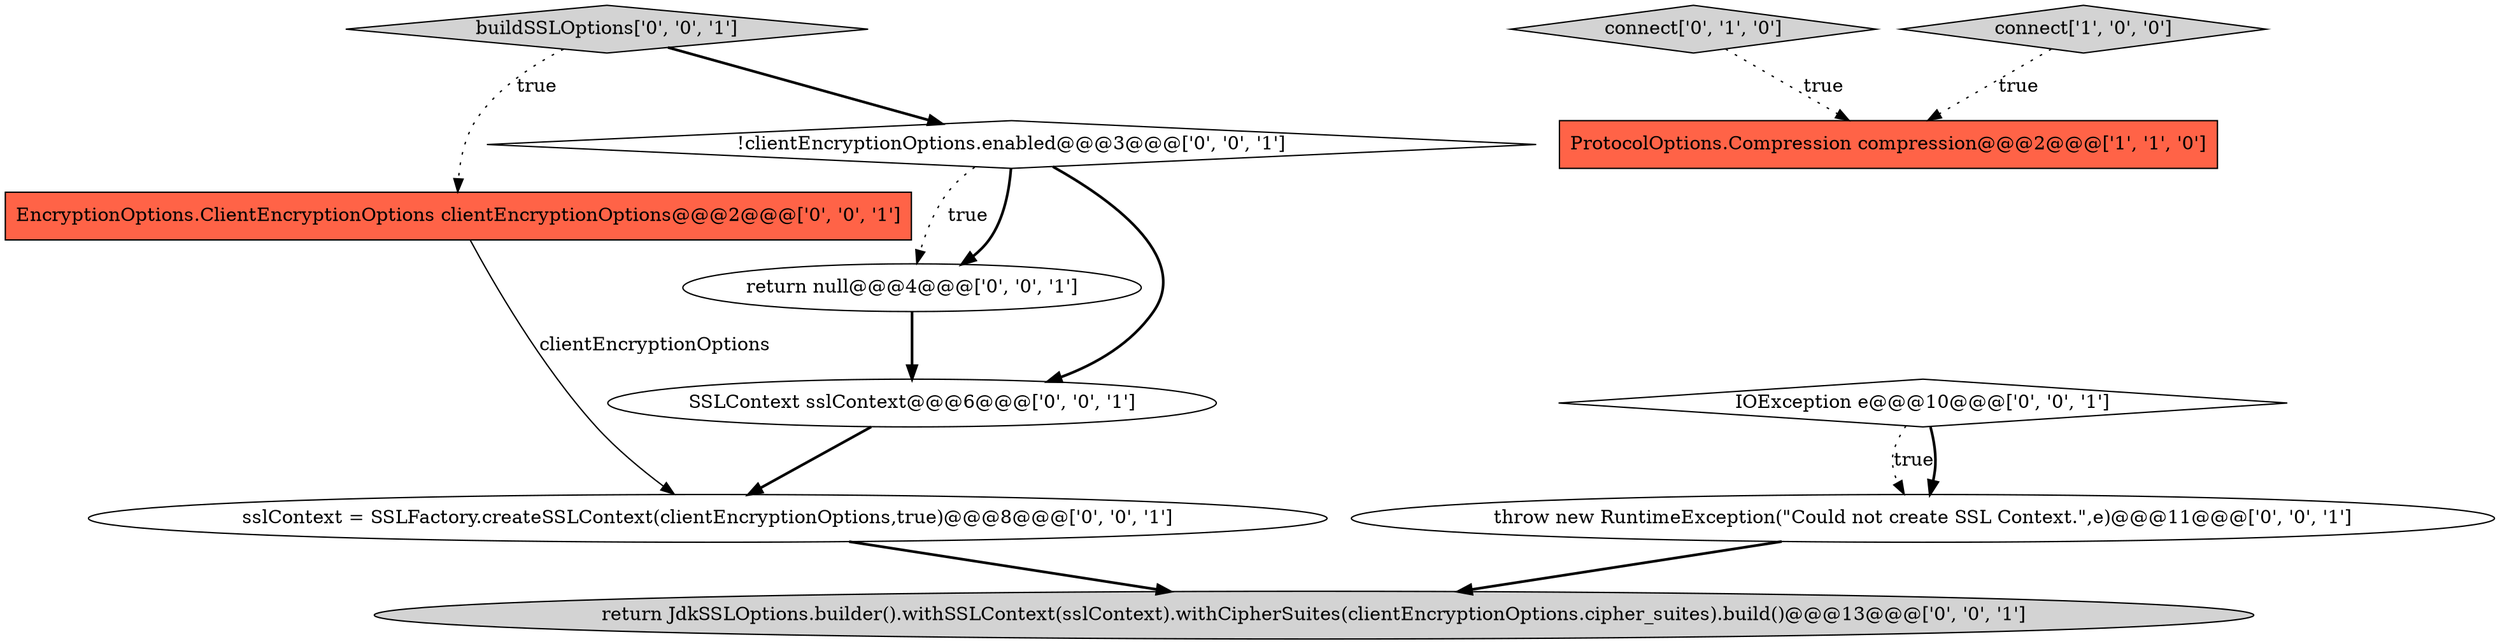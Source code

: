 digraph {
11 [style = filled, label = "throw new RuntimeException(\"Could not create SSL Context.\",e)@@@11@@@['0', '0', '1']", fillcolor = white, shape = ellipse image = "AAA0AAABBB3BBB"];
8 [style = filled, label = "return null@@@4@@@['0', '0', '1']", fillcolor = white, shape = ellipse image = "AAA0AAABBB3BBB"];
4 [style = filled, label = "buildSSLOptions['0', '0', '1']", fillcolor = lightgray, shape = diamond image = "AAA0AAABBB3BBB"];
0 [style = filled, label = "ProtocolOptions.Compression compression@@@2@@@['1', '1', '0']", fillcolor = tomato, shape = box image = "AAA0AAABBB1BBB"];
2 [style = filled, label = "connect['0', '1', '0']", fillcolor = lightgray, shape = diamond image = "AAA0AAABBB2BBB"];
3 [style = filled, label = "return JdkSSLOptions.builder().withSSLContext(sslContext).withCipherSuites(clientEncryptionOptions.cipher_suites).build()@@@13@@@['0', '0', '1']", fillcolor = lightgray, shape = ellipse image = "AAA0AAABBB3BBB"];
7 [style = filled, label = "EncryptionOptions.ClientEncryptionOptions clientEncryptionOptions@@@2@@@['0', '0', '1']", fillcolor = tomato, shape = box image = "AAA0AAABBB3BBB"];
9 [style = filled, label = "IOException e@@@10@@@['0', '0', '1']", fillcolor = white, shape = diamond image = "AAA0AAABBB3BBB"];
10 [style = filled, label = "sslContext = SSLFactory.createSSLContext(clientEncryptionOptions,true)@@@8@@@['0', '0', '1']", fillcolor = white, shape = ellipse image = "AAA0AAABBB3BBB"];
5 [style = filled, label = "SSLContext sslContext@@@6@@@['0', '0', '1']", fillcolor = white, shape = ellipse image = "AAA0AAABBB3BBB"];
1 [style = filled, label = "connect['1', '0', '0']", fillcolor = lightgray, shape = diamond image = "AAA0AAABBB1BBB"];
6 [style = filled, label = "!clientEncryptionOptions.enabled@@@3@@@['0', '0', '1']", fillcolor = white, shape = diamond image = "AAA0AAABBB3BBB"];
9->11 [style = dotted, label="true"];
10->3 [style = bold, label=""];
6->8 [style = dotted, label="true"];
11->3 [style = bold, label=""];
4->6 [style = bold, label=""];
2->0 [style = dotted, label="true"];
9->11 [style = bold, label=""];
7->10 [style = solid, label="clientEncryptionOptions"];
8->5 [style = bold, label=""];
5->10 [style = bold, label=""];
6->8 [style = bold, label=""];
1->0 [style = dotted, label="true"];
6->5 [style = bold, label=""];
4->7 [style = dotted, label="true"];
}
